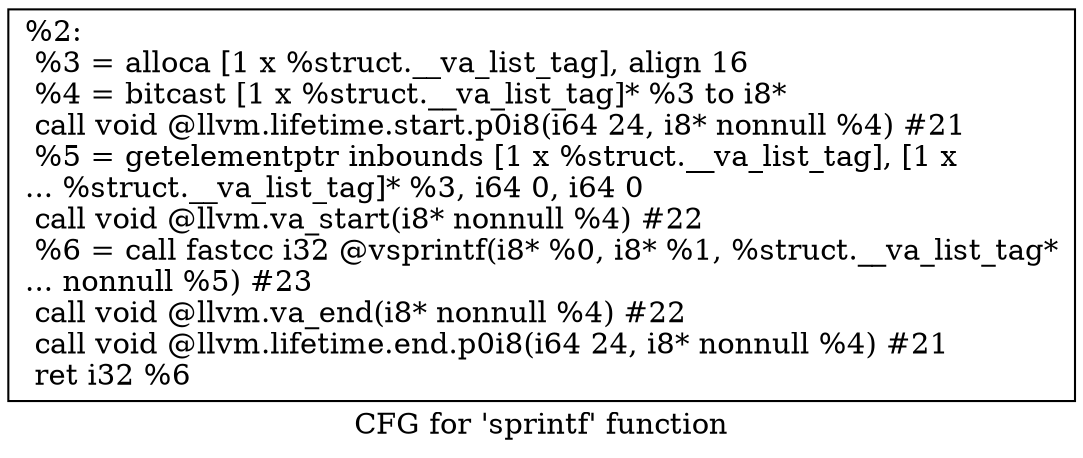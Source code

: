 digraph "CFG for 'sprintf' function" {
	label="CFG for 'sprintf' function";

	Node0x2851430 [shape=record,label="{%2:\l  %3 = alloca [1 x %struct.__va_list_tag], align 16\l  %4 = bitcast [1 x %struct.__va_list_tag]* %3 to i8*\l  call void @llvm.lifetime.start.p0i8(i64 24, i8* nonnull %4) #21\l  %5 = getelementptr inbounds [1 x %struct.__va_list_tag], [1 x\l... %struct.__va_list_tag]* %3, i64 0, i64 0\l  call void @llvm.va_start(i8* nonnull %4) #22\l  %6 = call fastcc i32 @vsprintf(i8* %0, i8* %1, %struct.__va_list_tag*\l... nonnull %5) #23\l  call void @llvm.va_end(i8* nonnull %4) #22\l  call void @llvm.lifetime.end.p0i8(i64 24, i8* nonnull %4) #21\l  ret i32 %6\l}"];
}
